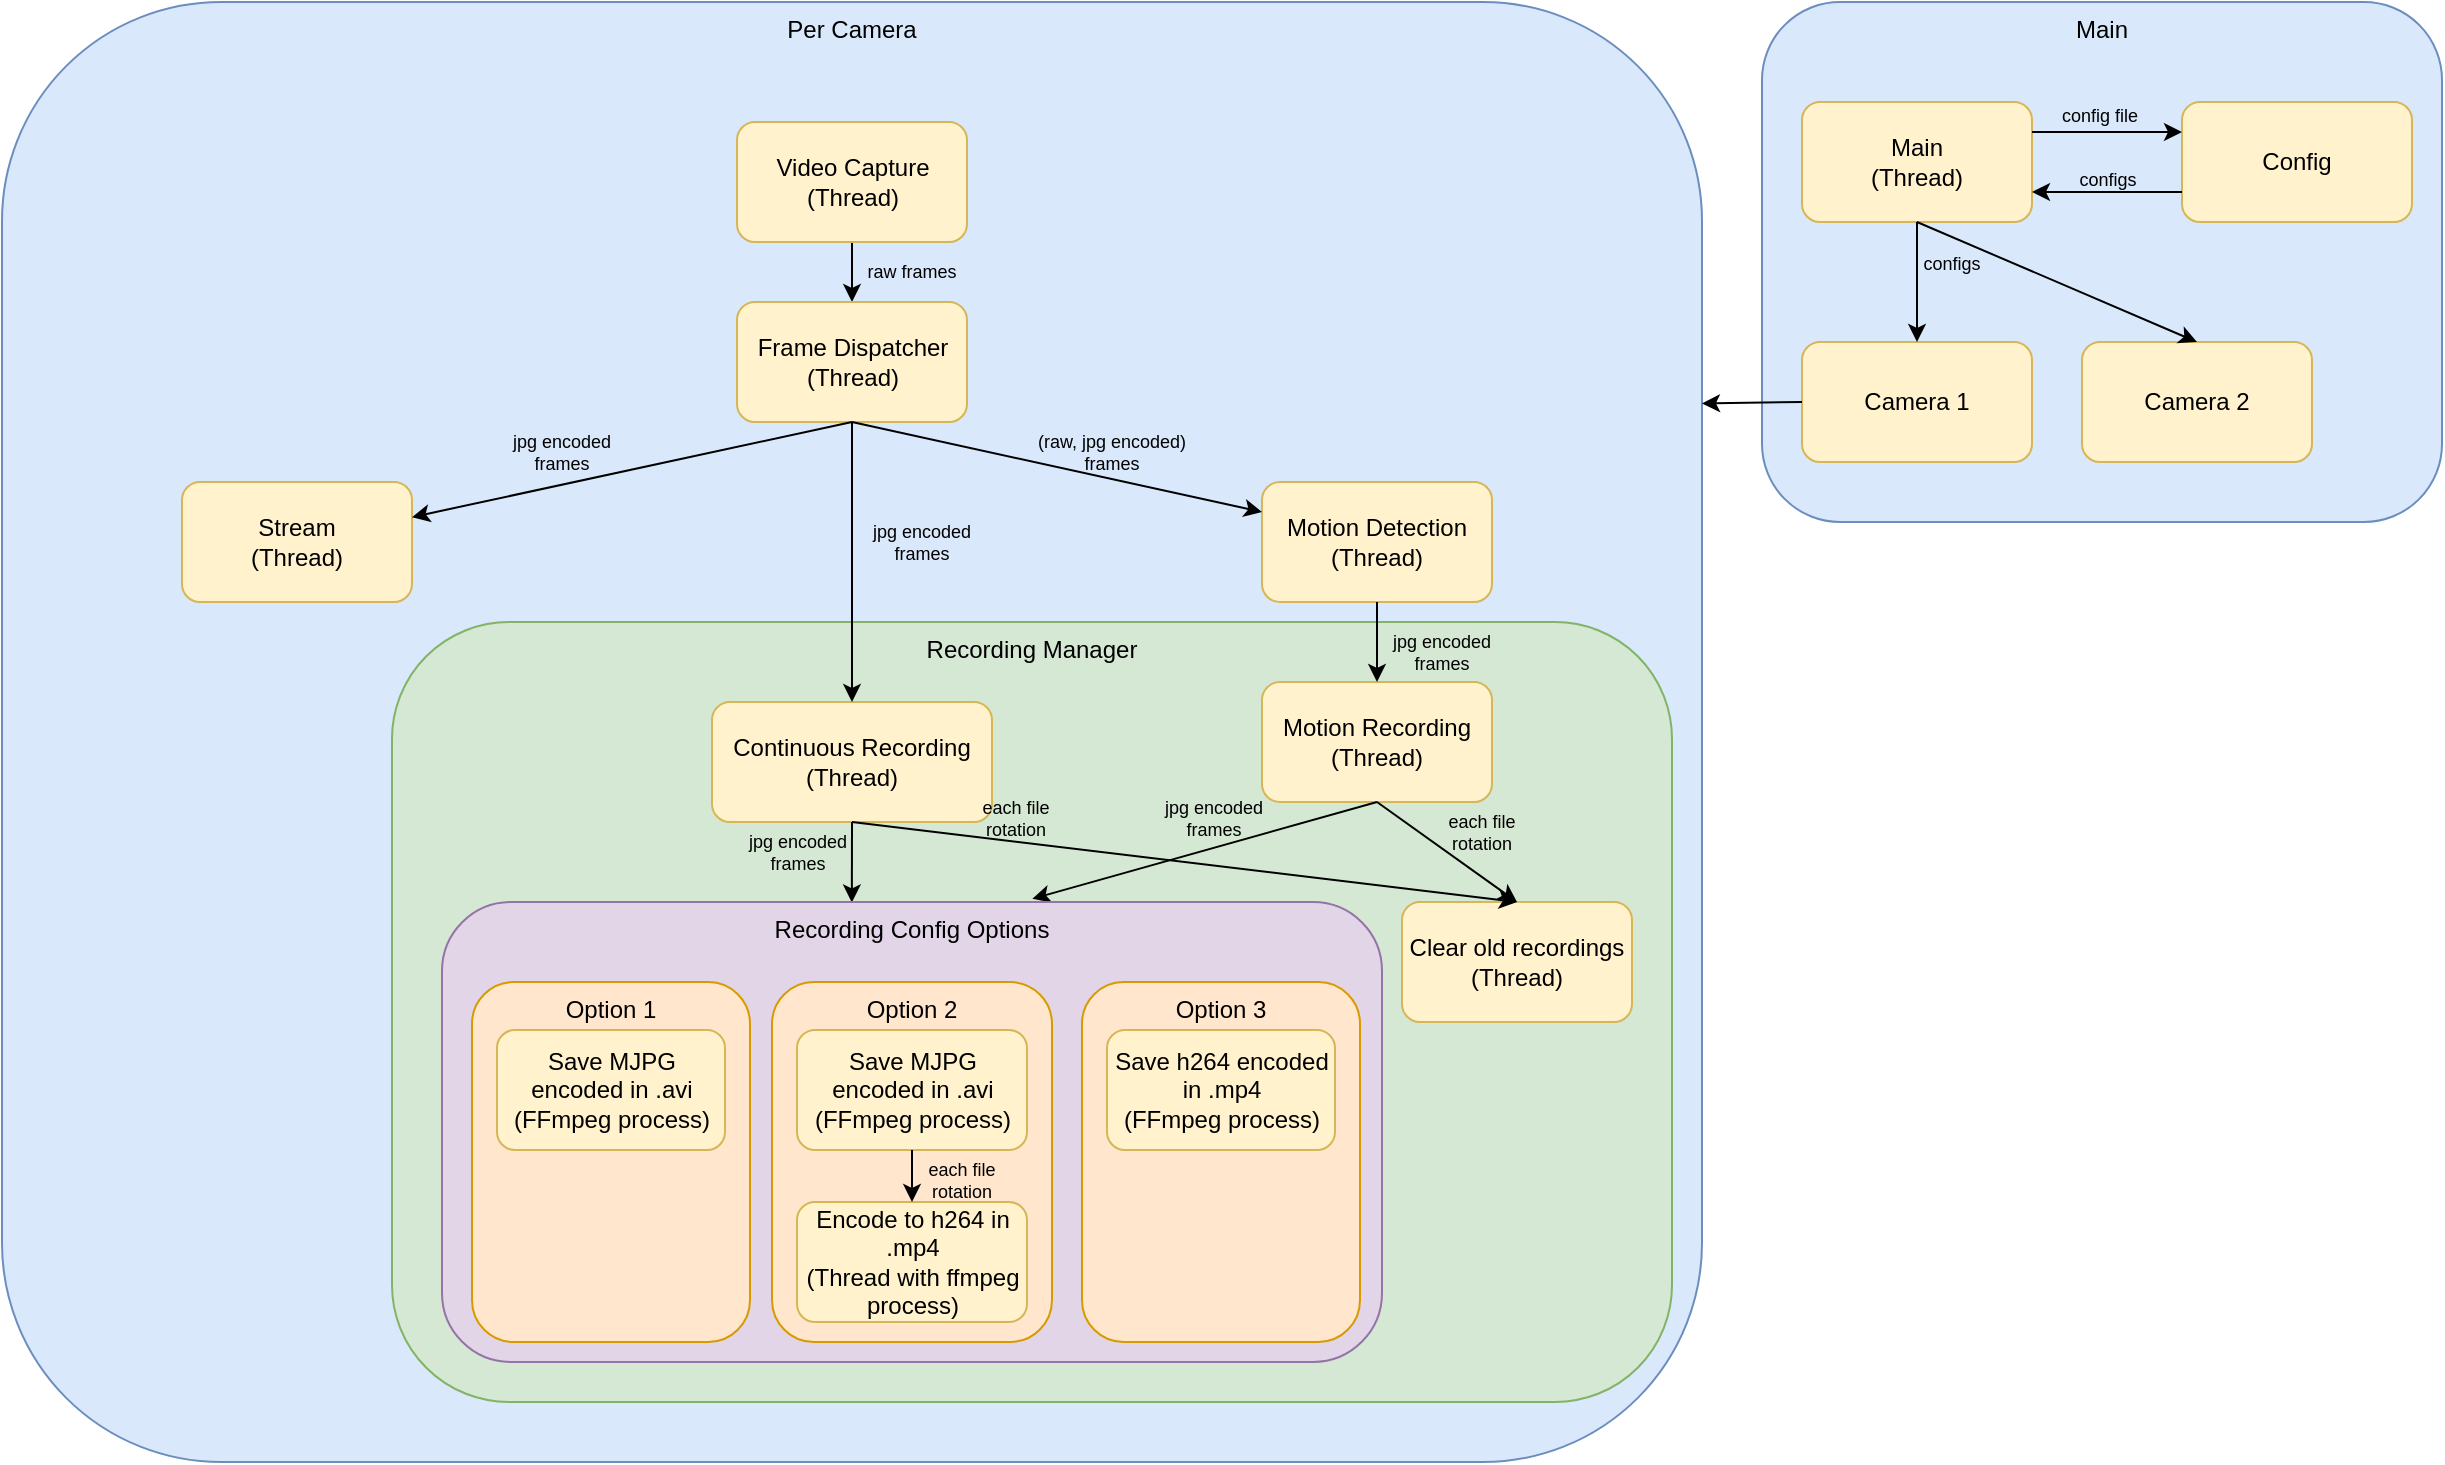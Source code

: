 <mxfile version="26.1.1">
  <diagram name="Page-1" id="3jikEAIfw9AbdUyBNT_4">
    <mxGraphModel dx="1162" dy="789" grid="1" gridSize="10" guides="1" tooltips="1" connect="1" arrows="1" fold="1" page="1" pageScale="1" pageWidth="850" pageHeight="1100" math="0" shadow="0">
      <root>
        <mxCell id="0" />
        <mxCell id="1" parent="0" />
        <mxCell id="6Lq5JQuVCgWQSSU4tNGw-63" value="" style="group" parent="1" vertex="1" connectable="0">
          <mxGeometry x="10" y="10" width="850" height="730" as="geometry" />
        </mxCell>
        <mxCell id="6Lq5JQuVCgWQSSU4tNGw-4" value="Per Camera" style="rounded=1;whiteSpace=wrap;html=1;fillColor=#dae8fc;strokeColor=#6c8ebf;verticalAlign=top;" parent="6Lq5JQuVCgWQSSU4tNGw-63" vertex="1">
          <mxGeometry width="850" height="730" as="geometry" />
        </mxCell>
        <mxCell id="6Lq5JQuVCgWQSSU4tNGw-36" style="edgeStyle=orthogonalEdgeStyle;rounded=0;orthogonalLoop=1;jettySize=auto;html=1;exitX=0.5;exitY=1;exitDx=0;exitDy=0;" parent="6Lq5JQuVCgWQSSU4tNGw-63" source="6Lq5JQuVCgWQSSU4tNGw-7" target="6Lq5JQuVCgWQSSU4tNGw-33" edge="1">
          <mxGeometry relative="1" as="geometry" />
        </mxCell>
        <mxCell id="6Lq5JQuVCgWQSSU4tNGw-7" value="Video Capture&lt;br&gt;(Thread)" style="rounded=1;whiteSpace=wrap;html=1;fillColor=#fff2cc;strokeColor=#d6b656;" parent="6Lq5JQuVCgWQSSU4tNGw-63" vertex="1">
          <mxGeometry x="367.5" y="60" width="115" height="60" as="geometry" />
        </mxCell>
        <mxCell id="6Lq5JQuVCgWQSSU4tNGw-8" value="Stream&lt;br&gt;(Thread)" style="rounded=1;whiteSpace=wrap;html=1;fillColor=#fff2cc;strokeColor=#d6b656;" parent="6Lq5JQuVCgWQSSU4tNGw-63" vertex="1">
          <mxGeometry x="90" y="240" width="115" height="60" as="geometry" />
        </mxCell>
        <mxCell id="6Lq5JQuVCgWQSSU4tNGw-11" value="Motion Detection&lt;div&gt;(Thread)&lt;/div&gt;" style="rounded=1;whiteSpace=wrap;html=1;fillColor=#fff2cc;strokeColor=#d6b656;" parent="6Lq5JQuVCgWQSSU4tNGw-63" vertex="1">
          <mxGeometry x="630" y="240" width="115" height="60" as="geometry" />
        </mxCell>
        <mxCell id="6Lq5JQuVCgWQSSU4tNGw-33" value="Frame Dispatcher&lt;br&gt;(Thread)" style="rounded=1;whiteSpace=wrap;html=1;fillColor=#fff2cc;strokeColor=#d6b656;" parent="6Lq5JQuVCgWQSSU4tNGw-63" vertex="1">
          <mxGeometry x="367.5" y="150" width="115" height="60" as="geometry" />
        </mxCell>
        <mxCell id="6Lq5JQuVCgWQSSU4tNGw-38" value="" style="endArrow=classic;html=1;rounded=0;exitX=0.5;exitY=1;exitDx=0;exitDy=0;" parent="6Lq5JQuVCgWQSSU4tNGw-63" source="6Lq5JQuVCgWQSSU4tNGw-33" target="6Lq5JQuVCgWQSSU4tNGw-8" edge="1">
          <mxGeometry width="50" height="50" relative="1" as="geometry">
            <mxPoint x="200" y="430" as="sourcePoint" />
            <mxPoint x="250" y="380" as="targetPoint" />
          </mxGeometry>
        </mxCell>
        <mxCell id="6Lq5JQuVCgWQSSU4tNGw-40" value="" style="endArrow=classic;html=1;rounded=0;exitX=0.5;exitY=1;exitDx=0;exitDy=0;entryX=0;entryY=0.25;entryDx=0;entryDy=0;" parent="6Lq5JQuVCgWQSSU4tNGw-63" source="6Lq5JQuVCgWQSSU4tNGw-33" target="6Lq5JQuVCgWQSSU4tNGw-11" edge="1">
          <mxGeometry width="50" height="50" relative="1" as="geometry">
            <mxPoint x="120" y="330" as="sourcePoint" />
            <mxPoint x="170" y="280" as="targetPoint" />
          </mxGeometry>
        </mxCell>
        <mxCell id="6Lq5JQuVCgWQSSU4tNGw-47" value="raw frames" style="text;html=1;align=center;verticalAlign=middle;whiteSpace=wrap;rounded=0;fontSize=9;" parent="6Lq5JQuVCgWQSSU4tNGw-63" vertex="1">
          <mxGeometry x="425" y="120" width="60" height="30" as="geometry" />
        </mxCell>
        <mxCell id="6Lq5JQuVCgWQSSU4tNGw-48" value="jpg encoded frames" style="text;html=1;align=center;verticalAlign=middle;whiteSpace=wrap;rounded=0;fontSize=9;" parent="6Lq5JQuVCgWQSSU4tNGw-63" vertex="1">
          <mxGeometry x="250" y="210" width="60" height="30" as="geometry" />
        </mxCell>
        <mxCell id="6Lq5JQuVCgWQSSU4tNGw-49" value="jpg encoded frames" style="text;html=1;align=center;verticalAlign=middle;whiteSpace=wrap;rounded=0;fontSize=9;" parent="6Lq5JQuVCgWQSSU4tNGw-63" vertex="1">
          <mxGeometry x="430" y="255" width="60" height="30" as="geometry" />
        </mxCell>
        <mxCell id="6Lq5JQuVCgWQSSU4tNGw-50" value="(raw, jpg encoded) frames" style="text;html=1;align=center;verticalAlign=middle;whiteSpace=wrap;rounded=0;fontSize=9;" parent="6Lq5JQuVCgWQSSU4tNGw-63" vertex="1">
          <mxGeometry x="510" y="210" width="90" height="30" as="geometry" />
        </mxCell>
        <mxCell id="6Lq5JQuVCgWQSSU4tNGw-61" value="" style="group" parent="6Lq5JQuVCgWQSSU4tNGw-63" vertex="1" connectable="0">
          <mxGeometry x="195" y="310" width="640" height="390" as="geometry" />
        </mxCell>
        <mxCell id="6Lq5JQuVCgWQSSU4tNGw-24" value="Recording Manager" style="rounded=1;whiteSpace=wrap;html=1;fillColor=#d5e8d4;strokeColor=#82b366;verticalAlign=top;" parent="6Lq5JQuVCgWQSSU4tNGw-61" vertex="1">
          <mxGeometry width="640" height="390" as="geometry" />
        </mxCell>
        <mxCell id="6Lq5JQuVCgWQSSU4tNGw-9" value="Continuous Recording&lt;br&gt;(Thread)" style="rounded=1;whiteSpace=wrap;html=1;fillColor=#fff2cc;strokeColor=#d6b656;" parent="6Lq5JQuVCgWQSSU4tNGw-61" vertex="1">
          <mxGeometry x="160" y="40" width="140" height="60" as="geometry" />
        </mxCell>
        <mxCell id="6Lq5JQuVCgWQSSU4tNGw-12" value="Motion Recording&lt;div&gt;(Thread)&lt;/div&gt;" style="rounded=1;whiteSpace=wrap;html=1;fillColor=#fff2cc;strokeColor=#d6b656;" parent="6Lq5JQuVCgWQSSU4tNGw-61" vertex="1">
          <mxGeometry x="435" y="30" width="115" height="60" as="geometry" />
        </mxCell>
        <mxCell id="6Lq5JQuVCgWQSSU4tNGw-34" value="Clear old recordings&lt;br&gt;&lt;div&gt;(Thread)&lt;/div&gt;" style="rounded=1;whiteSpace=wrap;html=1;fillColor=#fff2cc;strokeColor=#d6b656;" parent="6Lq5JQuVCgWQSSU4tNGw-61" vertex="1">
          <mxGeometry x="505" y="140" width="115" height="60" as="geometry" />
        </mxCell>
        <mxCell id="6Lq5JQuVCgWQSSU4tNGw-41" value="" style="endArrow=classic;html=1;rounded=0;exitX=0.5;exitY=1;exitDx=0;exitDy=0;entryX=0.436;entryY=0.001;entryDx=0;entryDy=0;entryPerimeter=0;" parent="6Lq5JQuVCgWQSSU4tNGw-61" source="6Lq5JQuVCgWQSSU4tNGw-9" target="6Lq5JQuVCgWQSSU4tNGw-16" edge="1">
          <mxGeometry width="50" height="50" relative="1" as="geometry">
            <mxPoint x="165" y="20" as="sourcePoint" />
            <mxPoint x="215" y="-30" as="targetPoint" />
          </mxGeometry>
        </mxCell>
        <mxCell id="6Lq5JQuVCgWQSSU4tNGw-42" value="" style="endArrow=classic;html=1;rounded=0;exitX=0.5;exitY=1;exitDx=0;exitDy=0;entryX=0.628;entryY=-0.007;entryDx=0;entryDy=0;entryPerimeter=0;" parent="6Lq5JQuVCgWQSSU4tNGw-61" source="6Lq5JQuVCgWQSSU4tNGw-12" target="6Lq5JQuVCgWQSSU4tNGw-16" edge="1">
          <mxGeometry width="50" height="50" relative="1" as="geometry">
            <mxPoint x="165" y="20" as="sourcePoint" />
            <mxPoint x="215" y="-30" as="targetPoint" />
          </mxGeometry>
        </mxCell>
        <mxCell id="6Lq5JQuVCgWQSSU4tNGw-43" value="" style="endArrow=classic;html=1;rounded=0;entryX=0.5;entryY=0;entryDx=0;entryDy=0;exitX=0.5;exitY=1;exitDx=0;exitDy=0;" parent="6Lq5JQuVCgWQSSU4tNGw-61" source="6Lq5JQuVCgWQSSU4tNGw-9" target="6Lq5JQuVCgWQSSU4tNGw-34" edge="1">
          <mxGeometry width="50" height="50" relative="1" as="geometry">
            <mxPoint x="235" y="100" as="sourcePoint" />
            <mxPoint x="215" y="-30" as="targetPoint" />
          </mxGeometry>
        </mxCell>
        <mxCell id="6Lq5JQuVCgWQSSU4tNGw-44" value="" style="endArrow=classic;html=1;rounded=0;exitX=0.5;exitY=1;exitDx=0;exitDy=0;entryX=0.5;entryY=0;entryDx=0;entryDy=0;" parent="6Lq5JQuVCgWQSSU4tNGw-61" source="6Lq5JQuVCgWQSSU4tNGw-12" target="6Lq5JQuVCgWQSSU4tNGw-34" edge="1">
          <mxGeometry width="50" height="50" relative="1" as="geometry">
            <mxPoint x="165" y="20" as="sourcePoint" />
            <mxPoint x="215" y="-30" as="targetPoint" />
          </mxGeometry>
        </mxCell>
        <mxCell id="6Lq5JQuVCgWQSSU4tNGw-53" value="jpg encoded frames" style="text;html=1;align=center;verticalAlign=middle;whiteSpace=wrap;rounded=0;fontSize=9;" parent="6Lq5JQuVCgWQSSU4tNGw-61" vertex="1">
          <mxGeometry x="172.5" y="100" width="60" height="30" as="geometry" />
        </mxCell>
        <mxCell id="6Lq5JQuVCgWQSSU4tNGw-54" value="jpg encoded frames" style="text;html=1;align=center;verticalAlign=middle;whiteSpace=wrap;rounded=0;fontSize=9;" parent="6Lq5JQuVCgWQSSU4tNGw-61" vertex="1">
          <mxGeometry x="381" y="83" width="60" height="30" as="geometry" />
        </mxCell>
        <mxCell id="6Lq5JQuVCgWQSSU4tNGw-57" value="each file rotation" style="text;html=1;align=center;verticalAlign=middle;whiteSpace=wrap;rounded=0;fontSize=9;" parent="6Lq5JQuVCgWQSSU4tNGw-61" vertex="1">
          <mxGeometry x="282" y="83" width="60" height="30" as="geometry" />
        </mxCell>
        <mxCell id="6Lq5JQuVCgWQSSU4tNGw-58" value="each file rotation" style="text;html=1;align=center;verticalAlign=middle;whiteSpace=wrap;rounded=0;fontSize=9;" parent="6Lq5JQuVCgWQSSU4tNGw-61" vertex="1">
          <mxGeometry x="515" y="90" width="60" height="30" as="geometry" />
        </mxCell>
        <mxCell id="6Lq5JQuVCgWQSSU4tNGw-59" value="" style="group" parent="6Lq5JQuVCgWQSSU4tNGw-61" vertex="1" connectable="0">
          <mxGeometry x="25" y="140" width="470" height="230" as="geometry" />
        </mxCell>
        <mxCell id="6Lq5JQuVCgWQSSU4tNGw-16" value="Recording Config Options" style="rounded=1;whiteSpace=wrap;html=1;fillColor=#e1d5e7;strokeColor=#9673a6;verticalAlign=top;movable=1;resizable=1;rotatable=1;deletable=1;editable=1;locked=0;connectable=1;" parent="6Lq5JQuVCgWQSSU4tNGw-59" vertex="1">
          <mxGeometry width="470" height="230" as="geometry" />
        </mxCell>
        <mxCell id="6Lq5JQuVCgWQSSU4tNGw-18" value="Option 1" style="rounded=1;whiteSpace=wrap;html=1;fillColor=#ffe6cc;strokeColor=#d79b00;verticalAlign=top;movable=1;resizable=1;rotatable=1;deletable=1;editable=1;locked=0;connectable=1;" parent="6Lq5JQuVCgWQSSU4tNGw-59" vertex="1">
          <mxGeometry x="15" y="40" width="139" height="180" as="geometry" />
        </mxCell>
        <mxCell id="6Lq5JQuVCgWQSSU4tNGw-17" value="Save MJPG encoded in .avi&lt;br&gt;(FFmpeg process)" style="rounded=1;whiteSpace=wrap;html=1;fillColor=#fff2cc;strokeColor=#d6b656;movable=1;resizable=1;rotatable=1;deletable=1;editable=1;locked=0;connectable=1;" parent="6Lq5JQuVCgWQSSU4tNGw-59" vertex="1">
          <mxGeometry x="27.5" y="64" width="114" height="60" as="geometry" />
        </mxCell>
        <mxCell id="6Lq5JQuVCgWQSSU4tNGw-19" value="Option 2" style="rounded=1;whiteSpace=wrap;html=1;fillColor=#ffe6cc;strokeColor=#d79b00;verticalAlign=top;movable=1;resizable=1;rotatable=1;deletable=1;editable=1;locked=0;connectable=1;" parent="6Lq5JQuVCgWQSSU4tNGw-59" vertex="1">
          <mxGeometry x="165" y="40" width="140" height="180" as="geometry" />
        </mxCell>
        <mxCell id="6Lq5JQuVCgWQSSU4tNGw-20" value="Save MJPG encoded in .avi&lt;br&gt;(FFmpeg process)" style="rounded=1;whiteSpace=wrap;html=1;fillColor=#fff2cc;strokeColor=#d6b656;movable=1;resizable=1;rotatable=1;deletable=1;editable=1;locked=0;connectable=1;" parent="6Lq5JQuVCgWQSSU4tNGw-59" vertex="1">
          <mxGeometry x="177.5" y="64" width="115" height="60" as="geometry" />
        </mxCell>
        <mxCell id="6Lq5JQuVCgWQSSU4tNGw-21" value="Encode to h264 in .mp4&lt;br&gt;(Thread with ffmpeg process)" style="rounded=1;whiteSpace=wrap;html=1;fillColor=#fff2cc;strokeColor=#d6b656;movable=1;resizable=1;rotatable=1;deletable=1;editable=1;locked=0;connectable=1;" parent="6Lq5JQuVCgWQSSU4tNGw-59" vertex="1">
          <mxGeometry x="177.5" y="150" width="115" height="60" as="geometry" />
        </mxCell>
        <mxCell id="6Lq5JQuVCgWQSSU4tNGw-22" value="Option 3" style="rounded=1;whiteSpace=wrap;html=1;fillColor=#ffe6cc;strokeColor=#d79b00;verticalAlign=top;movable=1;resizable=1;rotatable=1;deletable=1;editable=1;locked=0;connectable=1;" parent="6Lq5JQuVCgWQSSU4tNGw-59" vertex="1">
          <mxGeometry x="320" y="40" width="139" height="180" as="geometry" />
        </mxCell>
        <mxCell id="6Lq5JQuVCgWQSSU4tNGw-23" value="Save h264 encoded in .mp4&lt;br&gt;(FFmpeg process)" style="rounded=1;whiteSpace=wrap;html=1;fillColor=#fff2cc;strokeColor=#d6b656;movable=1;resizable=1;rotatable=1;deletable=1;editable=1;locked=0;connectable=1;" parent="6Lq5JQuVCgWQSSU4tNGw-59" vertex="1">
          <mxGeometry x="332.5" y="64" width="114" height="60" as="geometry" />
        </mxCell>
        <mxCell id="6Lq5JQuVCgWQSSU4tNGw-55" value="" style="endArrow=classic;html=1;rounded=0;exitX=0.5;exitY=1;exitDx=0;exitDy=0;entryX=0.5;entryY=0;entryDx=0;entryDy=0;" parent="6Lq5JQuVCgWQSSU4tNGw-59" source="6Lq5JQuVCgWQSSU4tNGw-20" target="6Lq5JQuVCgWQSSU4tNGw-21" edge="1">
          <mxGeometry width="50" height="50" relative="1" as="geometry">
            <mxPoint x="240" y="-20" as="sourcePoint" />
            <mxPoint x="290" y="-70" as="targetPoint" />
          </mxGeometry>
        </mxCell>
        <mxCell id="6Lq5JQuVCgWQSSU4tNGw-56" value="each file rotation" style="text;html=1;align=center;verticalAlign=middle;whiteSpace=wrap;rounded=0;fontSize=9;" parent="6Lq5JQuVCgWQSSU4tNGw-59" vertex="1">
          <mxGeometry x="229.5" y="124" width="60" height="30" as="geometry" />
        </mxCell>
        <mxCell id="6Lq5JQuVCgWQSSU4tNGw-52" value="jpg encoded frames" style="text;html=1;align=center;verticalAlign=middle;whiteSpace=wrap;rounded=0;fontSize=9;" parent="6Lq5JQuVCgWQSSU4tNGw-63" vertex="1">
          <mxGeometry x="690" y="310" width="60" height="30" as="geometry" />
        </mxCell>
        <mxCell id="6Lq5JQuVCgWQSSU4tNGw-51" value="" style="endArrow=classic;html=1;rounded=0;exitX=0.5;exitY=1;exitDx=0;exitDy=0;entryX=0.5;entryY=0;entryDx=0;entryDy=0;" parent="6Lq5JQuVCgWQSSU4tNGw-63" source="6Lq5JQuVCgWQSSU4tNGw-11" target="6Lq5JQuVCgWQSSU4tNGw-12" edge="1">
          <mxGeometry width="50" height="50" relative="1" as="geometry">
            <mxPoint x="250" y="230" as="sourcePoint" />
            <mxPoint x="300" y="180" as="targetPoint" />
          </mxGeometry>
        </mxCell>
        <mxCell id="6Lq5JQuVCgWQSSU4tNGw-39" value="" style="endArrow=classic;html=1;rounded=0;exitX=0.5;exitY=1;exitDx=0;exitDy=0;entryX=0.5;entryY=0;entryDx=0;entryDy=0;" parent="6Lq5JQuVCgWQSSU4tNGw-63" source="6Lq5JQuVCgWQSSU4tNGw-33" target="6Lq5JQuVCgWQSSU4tNGw-9" edge="1">
          <mxGeometry width="50" height="50" relative="1" as="geometry">
            <mxPoint x="120" y="330" as="sourcePoint" />
            <mxPoint x="170" y="280" as="targetPoint" />
          </mxGeometry>
        </mxCell>
        <mxCell id="6Lq5JQuVCgWQSSU4tNGw-79" value="" style="group" parent="1" vertex="1" connectable="0">
          <mxGeometry x="890" y="10" width="340" height="260" as="geometry" />
        </mxCell>
        <mxCell id="6Lq5JQuVCgWQSSU4tNGw-64" value="Main" style="rounded=1;whiteSpace=wrap;html=1;verticalAlign=top;fillColor=#dae8fc;strokeColor=#6c8ebf;" parent="6Lq5JQuVCgWQSSU4tNGw-79" vertex="1">
          <mxGeometry width="340" height="260" as="geometry" />
        </mxCell>
        <mxCell id="6Lq5JQuVCgWQSSU4tNGw-65" value="Main&lt;div&gt;(Thread)&lt;/div&gt;" style="rounded=1;whiteSpace=wrap;html=1;fillColor=#fff2cc;strokeColor=#d6b656;" parent="6Lq5JQuVCgWQSSU4tNGw-79" vertex="1">
          <mxGeometry x="20" y="50" width="115" height="60" as="geometry" />
        </mxCell>
        <mxCell id="6Lq5JQuVCgWQSSU4tNGw-66" value="Config" style="rounded=1;whiteSpace=wrap;html=1;fillColor=#fff2cc;strokeColor=#d6b656;" parent="6Lq5JQuVCgWQSSU4tNGw-79" vertex="1">
          <mxGeometry x="210" y="50" width="115" height="60" as="geometry" />
        </mxCell>
        <mxCell id="6Lq5JQuVCgWQSSU4tNGw-69" value="config file" style="text;html=1;align=center;verticalAlign=middle;whiteSpace=wrap;rounded=0;fontSize=9;" parent="6Lq5JQuVCgWQSSU4tNGw-79" vertex="1">
          <mxGeometry x="139" y="42" width="60" height="30" as="geometry" />
        </mxCell>
        <mxCell id="6Lq5JQuVCgWQSSU4tNGw-71" value="configs" style="text;html=1;align=center;verticalAlign=middle;whiteSpace=wrap;rounded=0;fontSize=9;" parent="6Lq5JQuVCgWQSSU4tNGw-79" vertex="1">
          <mxGeometry x="143" y="74" width="60" height="30" as="geometry" />
        </mxCell>
        <mxCell id="6Lq5JQuVCgWQSSU4tNGw-74" value="Camera 1" style="rounded=1;whiteSpace=wrap;html=1;fillColor=#fff2cc;strokeColor=#d6b656;" parent="6Lq5JQuVCgWQSSU4tNGw-79" vertex="1">
          <mxGeometry x="20" y="170" width="115" height="60" as="geometry" />
        </mxCell>
        <mxCell id="6Lq5JQuVCgWQSSU4tNGw-75" value="Camera 2" style="rounded=1;whiteSpace=wrap;html=1;fillColor=#fff2cc;strokeColor=#d6b656;" parent="6Lq5JQuVCgWQSSU4tNGw-79" vertex="1">
          <mxGeometry x="160" y="170" width="115" height="60" as="geometry" />
        </mxCell>
        <mxCell id="6Lq5JQuVCgWQSSU4tNGw-78" value="configs" style="text;html=1;align=center;verticalAlign=middle;whiteSpace=wrap;rounded=0;fontSize=9;" parent="6Lq5JQuVCgWQSSU4tNGw-79" vertex="1">
          <mxGeometry x="65" y="116" width="60" height="30" as="geometry" />
        </mxCell>
        <mxCell id="6Lq5JQuVCgWQSSU4tNGw-67" value="" style="endArrow=classic;html=1;rounded=0;exitX=1;exitY=0.25;exitDx=0;exitDy=0;entryX=0;entryY=0.25;entryDx=0;entryDy=0;" parent="6Lq5JQuVCgWQSSU4tNGw-79" source="6Lq5JQuVCgWQSSU4tNGw-65" target="6Lq5JQuVCgWQSSU4tNGw-66" edge="1">
          <mxGeometry width="50" height="50" relative="1" as="geometry">
            <mxPoint x="-140" y="350" as="sourcePoint" />
            <mxPoint x="-90" y="300" as="targetPoint" />
          </mxGeometry>
        </mxCell>
        <mxCell id="6Lq5JQuVCgWQSSU4tNGw-68" value="" style="endArrow=classic;html=1;rounded=0;exitX=0;exitY=0.75;exitDx=0;exitDy=0;entryX=1;entryY=0.75;entryDx=0;entryDy=0;" parent="6Lq5JQuVCgWQSSU4tNGw-79" source="6Lq5JQuVCgWQSSU4tNGw-66" target="6Lq5JQuVCgWQSSU4tNGw-65" edge="1">
          <mxGeometry width="50" height="50" relative="1" as="geometry">
            <mxPoint x="-140" y="350" as="sourcePoint" />
            <mxPoint x="-90" y="300" as="targetPoint" />
          </mxGeometry>
        </mxCell>
        <mxCell id="6Lq5JQuVCgWQSSU4tNGw-76" value="" style="endArrow=classic;html=1;rounded=0;exitX=0.5;exitY=1;exitDx=0;exitDy=0;entryX=0.5;entryY=0;entryDx=0;entryDy=0;" parent="6Lq5JQuVCgWQSSU4tNGw-79" source="6Lq5JQuVCgWQSSU4tNGw-65" target="6Lq5JQuVCgWQSSU4tNGw-74" edge="1">
          <mxGeometry width="50" height="50" relative="1" as="geometry">
            <mxPoint x="-140" y="340" as="sourcePoint" />
            <mxPoint x="-90" y="290" as="targetPoint" />
          </mxGeometry>
        </mxCell>
        <mxCell id="6Lq5JQuVCgWQSSU4tNGw-77" value="" style="endArrow=classic;html=1;rounded=0;exitX=0.5;exitY=1;exitDx=0;exitDy=0;entryX=0.5;entryY=0;entryDx=0;entryDy=0;" parent="6Lq5JQuVCgWQSSU4tNGw-79" source="6Lq5JQuVCgWQSSU4tNGw-65" target="6Lq5JQuVCgWQSSU4tNGw-75" edge="1">
          <mxGeometry width="50" height="50" relative="1" as="geometry">
            <mxPoint x="-140" y="340" as="sourcePoint" />
            <mxPoint x="-90" y="290" as="targetPoint" />
          </mxGeometry>
        </mxCell>
        <mxCell id="6Lq5JQuVCgWQSSU4tNGw-80" value="" style="endArrow=classic;html=1;rounded=0;exitX=0;exitY=0.5;exitDx=0;exitDy=0;entryX=1;entryY=0.275;entryDx=0;entryDy=0;entryPerimeter=0;" parent="1" source="6Lq5JQuVCgWQSSU4tNGw-74" target="6Lq5JQuVCgWQSSU4tNGw-4" edge="1">
          <mxGeometry width="50" height="50" relative="1" as="geometry">
            <mxPoint x="650" y="340" as="sourcePoint" />
            <mxPoint x="700" y="290" as="targetPoint" />
          </mxGeometry>
        </mxCell>
      </root>
    </mxGraphModel>
  </diagram>
</mxfile>
